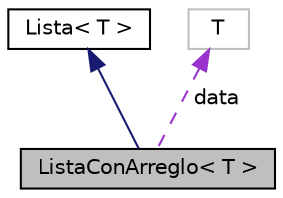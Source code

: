 digraph "ListaConArreglo&lt; T &gt;"
{
  edge [fontname="Helvetica",fontsize="10",labelfontname="Helvetica",labelfontsize="10"];
  node [fontname="Helvetica",fontsize="10",shape=record];
  Node1 [label="ListaConArreglo\< T \>",height=0.2,width=0.4,color="black", fillcolor="grey75", style="filled", fontcolor="black"];
  Node2 -> Node1 [dir="back",color="midnightblue",fontsize="10",style="solid"];
  Node2 [label="Lista\< T \>",height=0.2,width=0.4,color="black", fillcolor="white", style="filled",URL="$class_lista.html"];
  Node3 -> Node1 [dir="back",color="darkorchid3",fontsize="10",style="dashed",label=" data" ];
  Node3 [label="T",height=0.2,width=0.4,color="grey75", fillcolor="white", style="filled"];
}
